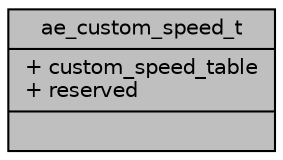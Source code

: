 digraph "ae_custom_speed_t"
{
 // INTERACTIVE_SVG=YES
 // LATEX_PDF_SIZE
  bgcolor="transparent";
  edge [fontname="Helvetica",fontsize="10",labelfontname="Helvetica",labelfontsize="10"];
  node [fontname="Helvetica",fontsize="10",shape=record];
  Node1 [label="{ae_custom_speed_t\n|+ custom_speed_table\l+ reserved\l|}",height=0.2,width=0.4,color="black", fillcolor="grey75", style="filled", fontcolor="black",tooltip="Description of AE custom speed."];
}
